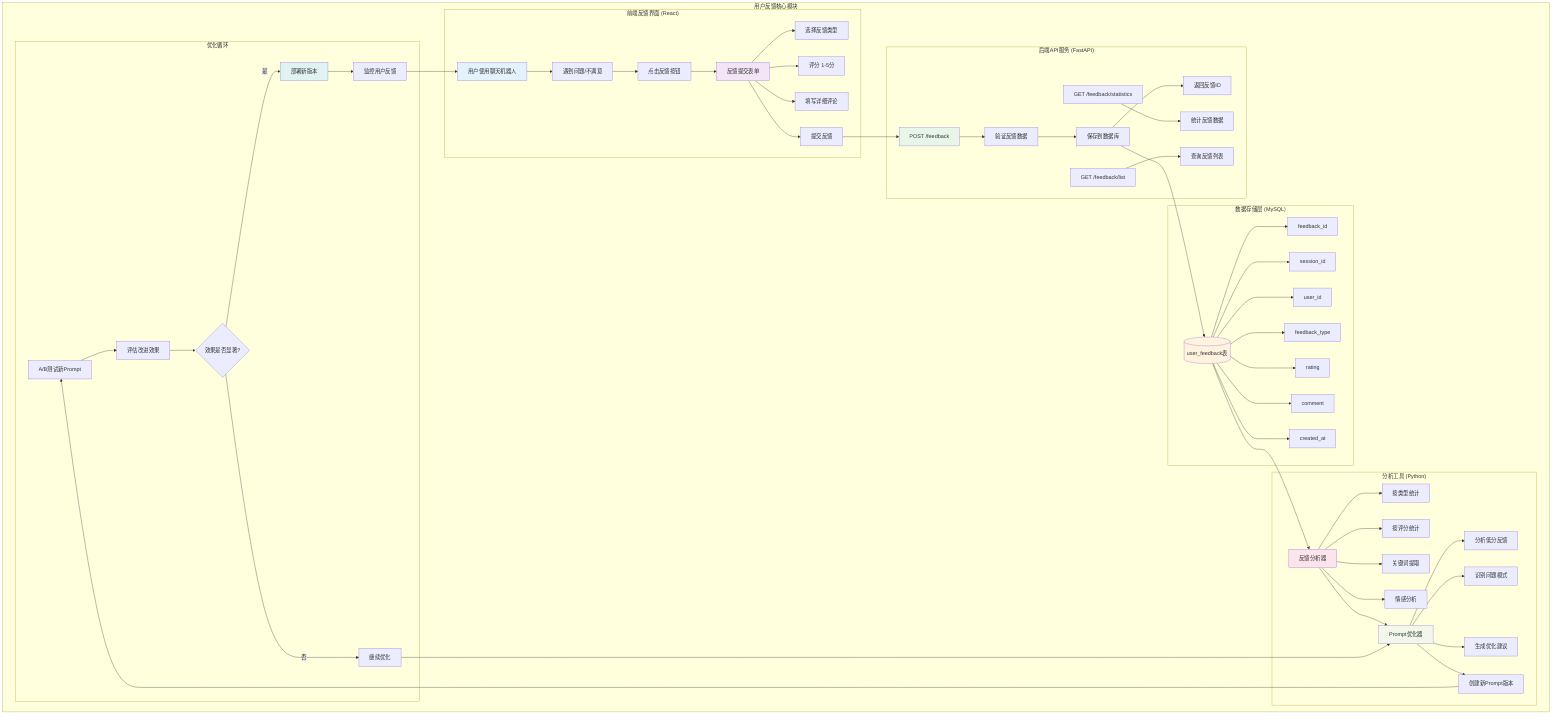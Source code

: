 graph TB
    subgraph "用户反馈核心模块"
        subgraph "前端反馈界面 (React)"
            A[用户使用聊天机器人] --> B[遇到问题/不满意]
            B --> C[点击反馈按钮]
            C --> D[反馈提交表单]
            D --> D1[选择反馈类型]
            D --> D2[评分 1-5分]
            D --> D3[填写详细评论]
            D --> D4[提交反馈]
        end
        
        subgraph "后端API服务 (FastAPI)"
            D4 --> E[POST /feedback]
            E --> F[验证反馈数据]
            F --> G[保存到数据库]
            G --> H[返回反馈ID]
            
            I[GET /feedback/statistics] --> J[统计反馈数据]
            K[GET /feedback/list] --> L[查询反馈列表]
        end
        
        subgraph "数据存储层 (MySQL)"
            G --> M[(user_feedback表)]
            M --> M1[feedback_id]
            M --> M2[session_id]
            M --> M3[user_id]
            M --> M4[feedback_type]
            M --> M5[rating]
            M --> M6[comment]
            M --> M7[created_at]
        end
        
        subgraph "分析工具 (Python)"
            M --> N[反馈分析器]
            N --> N1[按类型统计]
            N --> N2[按评分统计]
            N --> N3[关键词提取]
            N --> N4[情感分析]
            
            N --> O[Prompt优化器]
            O --> O1[分析低分反馈]
            O --> O2[识别问题模式]
            O --> O3[生成优化建议]
            O --> O4[创建新Prompt版本]
        end
        
        subgraph "优化循环"
            O4 --> P[A/B测试新Prompt]
            P --> Q[评估改进效果]
            Q --> R{效果是否显著?}
            R -->|是| S[部署新版本]
            R -->|否| T[继续优化]
            S --> U[监控用户反馈]
            T --> O
            U --> A
        end
    end
    
    style A fill:#e3f2fd
    style D fill:#f3e5f5
    style E fill:#e8f5e9
    style M fill:#fff3e0
    style N fill:#fce4ec
    style O fill:#f1f8e9
    style S fill:#e0f2f1